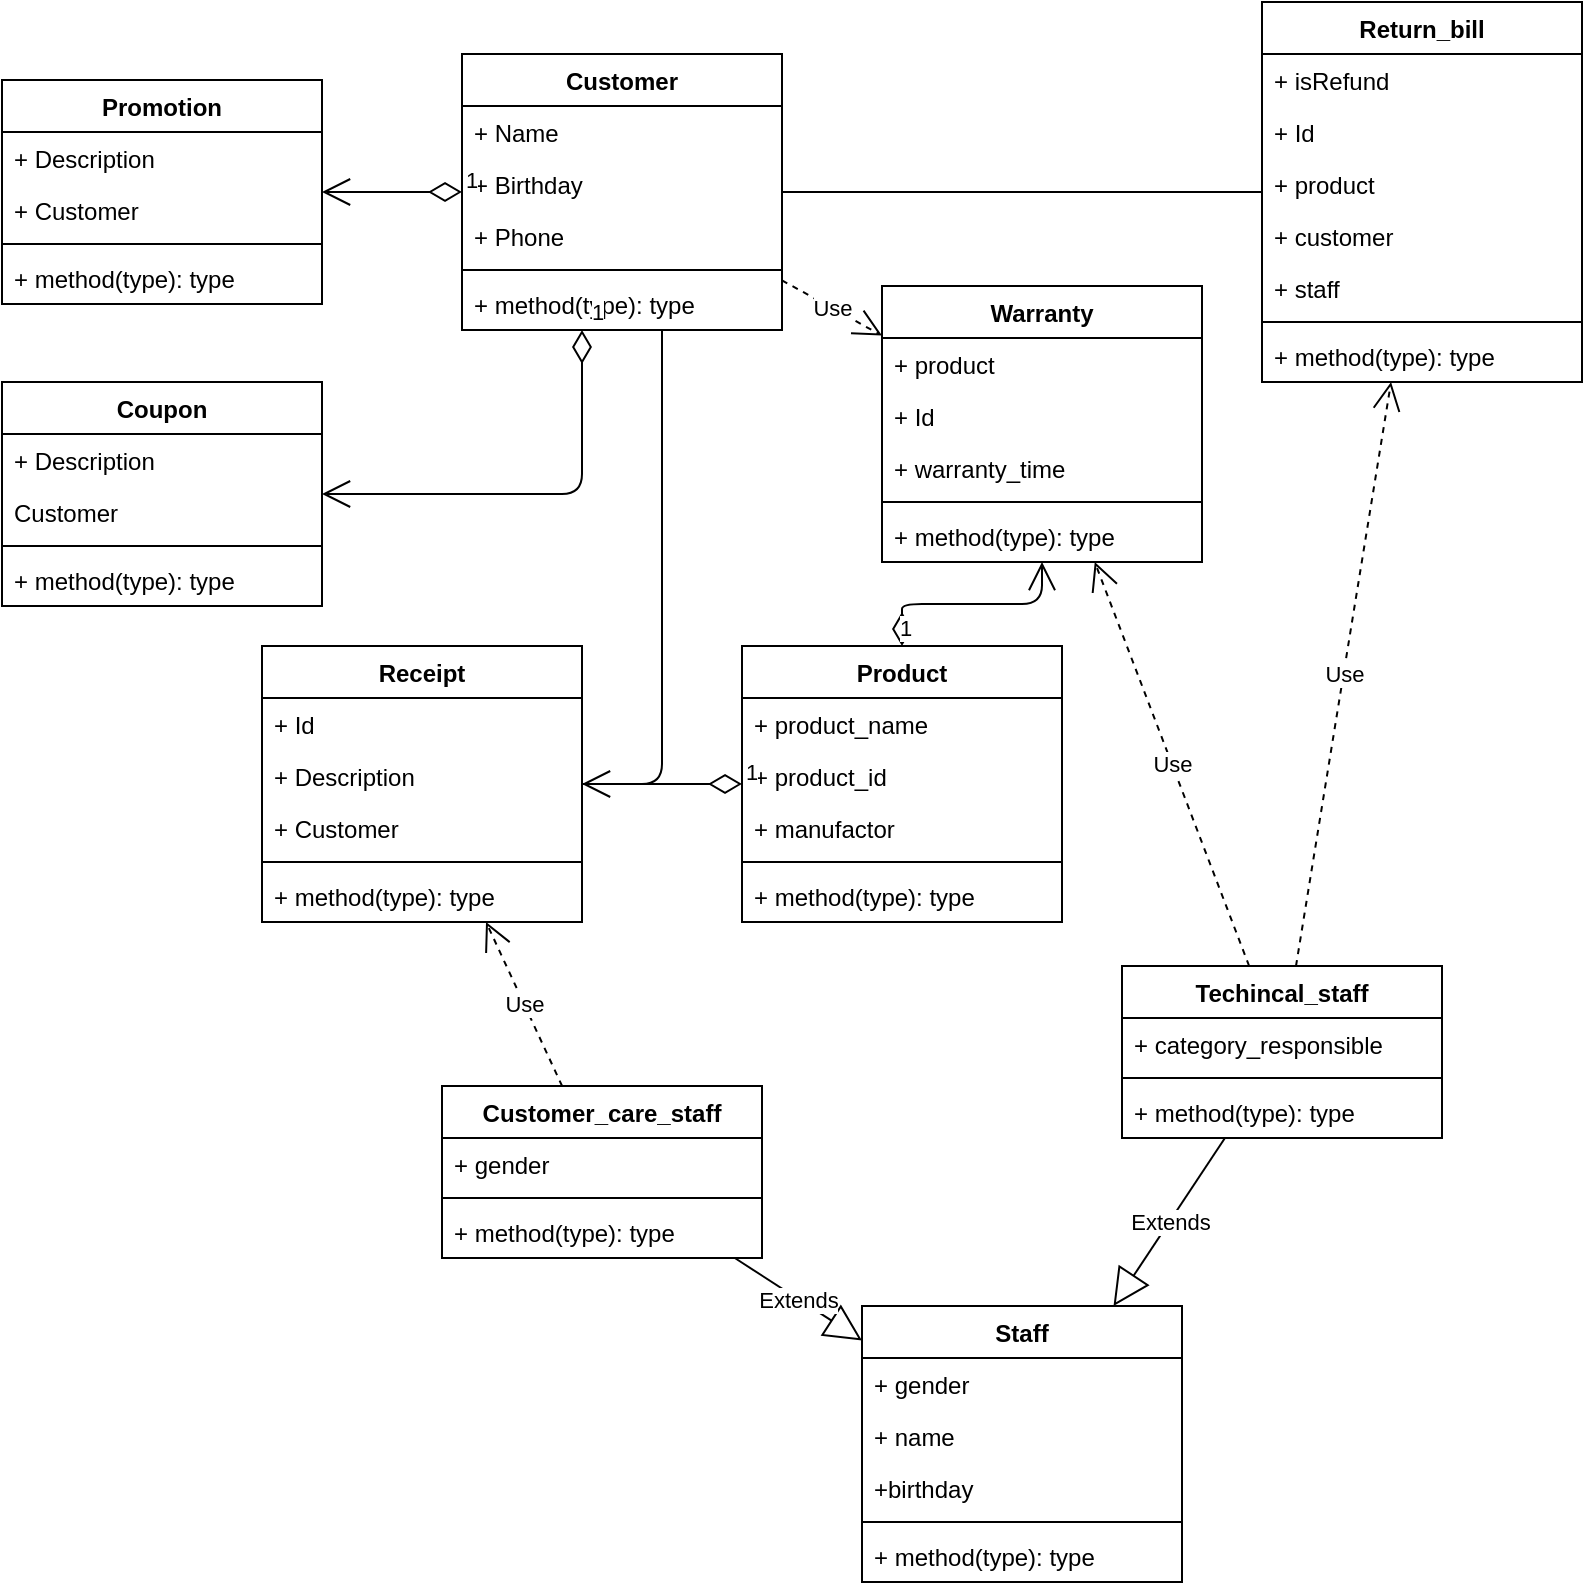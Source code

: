 <mxfile version="14.6.13" type="device"><diagram id="C5RBs43oDa-KdzZeNtuy" name="Page-1"><mxGraphModel dx="1426" dy="852" grid="1" gridSize="10" guides="1" tooltips="1" connect="1" arrows="1" fold="1" page="1" pageScale="1" pageWidth="827" pageHeight="1169" math="0" shadow="0"><root><mxCell id="WIyWlLk6GJQsqaUBKTNV-0"/><mxCell id="WIyWlLk6GJQsqaUBKTNV-1" parent="WIyWlLk6GJQsqaUBKTNV-0"/><mxCell id="RPbYR1wQDwI6ZsLuyft0-0" value="Receipt" style="swimlane;fontStyle=1;align=center;verticalAlign=top;childLayout=stackLayout;horizontal=1;startSize=26;horizontalStack=0;resizeParent=1;resizeParentMax=0;resizeLast=0;collapsible=1;marginBottom=0;" parent="WIyWlLk6GJQsqaUBKTNV-1" vertex="1"><mxGeometry x="140" y="330" width="160" height="138" as="geometry"/></mxCell><mxCell id="RPbYR1wQDwI6ZsLuyft0-1" value="+ Id" style="text;strokeColor=none;fillColor=none;align=left;verticalAlign=top;spacingLeft=4;spacingRight=4;overflow=hidden;rotatable=0;points=[[0,0.5],[1,0.5]];portConstraint=eastwest;" parent="RPbYR1wQDwI6ZsLuyft0-0" vertex="1"><mxGeometry y="26" width="160" height="26" as="geometry"/></mxCell><mxCell id="RPbYR1wQDwI6ZsLuyft0-4" value="+ Description" style="text;strokeColor=none;fillColor=none;align=left;verticalAlign=top;spacingLeft=4;spacingRight=4;overflow=hidden;rotatable=0;points=[[0,0.5],[1,0.5]];portConstraint=eastwest;" parent="RPbYR1wQDwI6ZsLuyft0-0" vertex="1"><mxGeometry y="52" width="160" height="26" as="geometry"/></mxCell><mxCell id="RPbYR1wQDwI6ZsLuyft0-5" value="+ Customer" style="text;strokeColor=none;fillColor=none;align=left;verticalAlign=top;spacingLeft=4;spacingRight=4;overflow=hidden;rotatable=0;points=[[0,0.5],[1,0.5]];portConstraint=eastwest;" parent="RPbYR1wQDwI6ZsLuyft0-0" vertex="1"><mxGeometry y="78" width="160" height="26" as="geometry"/></mxCell><mxCell id="RPbYR1wQDwI6ZsLuyft0-2" value="" style="line;strokeWidth=1;fillColor=none;align=left;verticalAlign=middle;spacingTop=-1;spacingLeft=3;spacingRight=3;rotatable=0;labelPosition=right;points=[];portConstraint=eastwest;" parent="RPbYR1wQDwI6ZsLuyft0-0" vertex="1"><mxGeometry y="104" width="160" height="8" as="geometry"/></mxCell><mxCell id="RPbYR1wQDwI6ZsLuyft0-3" value="+ method(type): type" style="text;strokeColor=none;fillColor=none;align=left;verticalAlign=top;spacingLeft=4;spacingRight=4;overflow=hidden;rotatable=0;points=[[0,0.5],[1,0.5]];portConstraint=eastwest;" parent="RPbYR1wQDwI6ZsLuyft0-0" vertex="1"><mxGeometry y="112" width="160" height="26" as="geometry"/></mxCell><mxCell id="RPbYR1wQDwI6ZsLuyft0-6" value="Customer" style="swimlane;fontStyle=1;align=center;verticalAlign=top;childLayout=stackLayout;horizontal=1;startSize=26;horizontalStack=0;resizeParent=1;resizeParentMax=0;resizeLast=0;collapsible=1;marginBottom=0;" parent="WIyWlLk6GJQsqaUBKTNV-1" vertex="1"><mxGeometry x="240" y="34" width="160" height="138" as="geometry"/></mxCell><mxCell id="RPbYR1wQDwI6ZsLuyft0-7" value="+ Name" style="text;strokeColor=none;fillColor=none;align=left;verticalAlign=top;spacingLeft=4;spacingRight=4;overflow=hidden;rotatable=0;points=[[0,0.5],[1,0.5]];portConstraint=eastwest;" parent="RPbYR1wQDwI6ZsLuyft0-6" vertex="1"><mxGeometry y="26" width="160" height="26" as="geometry"/></mxCell><mxCell id="RPbYR1wQDwI6ZsLuyft0-10" value="+ Birthday" style="text;strokeColor=none;fillColor=none;align=left;verticalAlign=top;spacingLeft=4;spacingRight=4;overflow=hidden;rotatable=0;points=[[0,0.5],[1,0.5]];portConstraint=eastwest;" parent="RPbYR1wQDwI6ZsLuyft0-6" vertex="1"><mxGeometry y="52" width="160" height="26" as="geometry"/></mxCell><mxCell id="RPbYR1wQDwI6ZsLuyft0-11" value="+ Phone" style="text;strokeColor=none;fillColor=none;align=left;verticalAlign=top;spacingLeft=4;spacingRight=4;overflow=hidden;rotatable=0;points=[[0,0.5],[1,0.5]];portConstraint=eastwest;" parent="RPbYR1wQDwI6ZsLuyft0-6" vertex="1"><mxGeometry y="78" width="160" height="26" as="geometry"/></mxCell><mxCell id="RPbYR1wQDwI6ZsLuyft0-8" value="" style="line;strokeWidth=1;fillColor=none;align=left;verticalAlign=middle;spacingTop=-1;spacingLeft=3;spacingRight=3;rotatable=0;labelPosition=right;points=[];portConstraint=eastwest;" parent="RPbYR1wQDwI6ZsLuyft0-6" vertex="1"><mxGeometry y="104" width="160" height="8" as="geometry"/></mxCell><mxCell id="RPbYR1wQDwI6ZsLuyft0-9" value="+ method(type): type" style="text;strokeColor=none;fillColor=none;align=left;verticalAlign=top;spacingLeft=4;spacingRight=4;overflow=hidden;rotatable=0;points=[[0,0.5],[1,0.5]];portConstraint=eastwest;" parent="RPbYR1wQDwI6ZsLuyft0-6" vertex="1"><mxGeometry y="112" width="160" height="26" as="geometry"/></mxCell><mxCell id="RPbYR1wQDwI6ZsLuyft0-12" value="" style="endArrow=none;html=1;edgeStyle=orthogonalEdgeStyle;" parent="WIyWlLk6GJQsqaUBKTNV-1" source="RPbYR1wQDwI6ZsLuyft0-0" target="RPbYR1wQDwI6ZsLuyft0-6" edge="1"><mxGeometry relative="1" as="geometry"><mxPoint x="330" y="350" as="sourcePoint"/><mxPoint x="490" y="350" as="targetPoint"/><Array as="points"><mxPoint x="340" y="399"/></Array></mxGeometry></mxCell><mxCell id="RPbYR1wQDwI6ZsLuyft0-15" value="Product" style="swimlane;fontStyle=1;align=center;verticalAlign=top;childLayout=stackLayout;horizontal=1;startSize=26;horizontalStack=0;resizeParent=1;resizeParentMax=0;resizeLast=0;collapsible=1;marginBottom=0;" parent="WIyWlLk6GJQsqaUBKTNV-1" vertex="1"><mxGeometry x="380" y="330" width="160" height="138" as="geometry"/></mxCell><mxCell id="RPbYR1wQDwI6ZsLuyft0-16" value="+ product_name" style="text;strokeColor=none;fillColor=none;align=left;verticalAlign=top;spacingLeft=4;spacingRight=4;overflow=hidden;rotatable=0;points=[[0,0.5],[1,0.5]];portConstraint=eastwest;" parent="RPbYR1wQDwI6ZsLuyft0-15" vertex="1"><mxGeometry y="26" width="160" height="26" as="geometry"/></mxCell><mxCell id="RPbYR1wQDwI6ZsLuyft0-19" value="+ product_id" style="text;strokeColor=none;fillColor=none;align=left;verticalAlign=top;spacingLeft=4;spacingRight=4;overflow=hidden;rotatable=0;points=[[0,0.5],[1,0.5]];portConstraint=eastwest;" parent="RPbYR1wQDwI6ZsLuyft0-15" vertex="1"><mxGeometry y="52" width="160" height="26" as="geometry"/></mxCell><mxCell id="RPbYR1wQDwI6ZsLuyft0-20" value="+ manufactor" style="text;strokeColor=none;fillColor=none;align=left;verticalAlign=top;spacingLeft=4;spacingRight=4;overflow=hidden;rotatable=0;points=[[0,0.5],[1,0.5]];portConstraint=eastwest;" parent="RPbYR1wQDwI6ZsLuyft0-15" vertex="1"><mxGeometry y="78" width="160" height="26" as="geometry"/></mxCell><mxCell id="RPbYR1wQDwI6ZsLuyft0-17" value="" style="line;strokeWidth=1;fillColor=none;align=left;verticalAlign=middle;spacingTop=-1;spacingLeft=3;spacingRight=3;rotatable=0;labelPosition=right;points=[];portConstraint=eastwest;" parent="RPbYR1wQDwI6ZsLuyft0-15" vertex="1"><mxGeometry y="104" width="160" height="8" as="geometry"/></mxCell><mxCell id="RPbYR1wQDwI6ZsLuyft0-18" value="+ method(type): type" style="text;strokeColor=none;fillColor=none;align=left;verticalAlign=top;spacingLeft=4;spacingRight=4;overflow=hidden;rotatable=0;points=[[0,0.5],[1,0.5]];portConstraint=eastwest;" parent="RPbYR1wQDwI6ZsLuyft0-15" vertex="1"><mxGeometry y="112" width="160" height="26" as="geometry"/></mxCell><mxCell id="RPbYR1wQDwI6ZsLuyft0-21" value="1" style="endArrow=open;html=1;endSize=12;startArrow=diamondThin;startSize=14;startFill=0;edgeStyle=orthogonalEdgeStyle;align=left;verticalAlign=bottom;" parent="WIyWlLk6GJQsqaUBKTNV-1" source="RPbYR1wQDwI6ZsLuyft0-15" target="RPbYR1wQDwI6ZsLuyft0-0" edge="1"><mxGeometry x="-1" y="3" relative="1" as="geometry"><mxPoint x="330" y="350" as="sourcePoint"/><mxPoint x="490" y="350" as="targetPoint"/></mxGeometry></mxCell><mxCell id="RPbYR1wQDwI6ZsLuyft0-22" value="Warranty" style="swimlane;fontStyle=1;align=center;verticalAlign=top;childLayout=stackLayout;horizontal=1;startSize=26;horizontalStack=0;resizeParent=1;resizeParentMax=0;resizeLast=0;collapsible=1;marginBottom=0;" parent="WIyWlLk6GJQsqaUBKTNV-1" vertex="1"><mxGeometry x="450" y="150" width="160" height="138" as="geometry"/></mxCell><mxCell id="RPbYR1wQDwI6ZsLuyft0-23" value="+ product" style="text;strokeColor=none;fillColor=none;align=left;verticalAlign=top;spacingLeft=4;spacingRight=4;overflow=hidden;rotatable=0;points=[[0,0.5],[1,0.5]];portConstraint=eastwest;" parent="RPbYR1wQDwI6ZsLuyft0-22" vertex="1"><mxGeometry y="26" width="160" height="26" as="geometry"/></mxCell><mxCell id="RPbYR1wQDwI6ZsLuyft0-60" value="+ Id" style="text;strokeColor=none;fillColor=none;align=left;verticalAlign=top;spacingLeft=4;spacingRight=4;overflow=hidden;rotatable=0;points=[[0,0.5],[1,0.5]];portConstraint=eastwest;" parent="RPbYR1wQDwI6ZsLuyft0-22" vertex="1"><mxGeometry y="52" width="160" height="26" as="geometry"/></mxCell><mxCell id="RPbYR1wQDwI6ZsLuyft0-26" value="+ warranty_time" style="text;strokeColor=none;fillColor=none;align=left;verticalAlign=top;spacingLeft=4;spacingRight=4;overflow=hidden;rotatable=0;points=[[0,0.5],[1,0.5]];portConstraint=eastwest;" parent="RPbYR1wQDwI6ZsLuyft0-22" vertex="1"><mxGeometry y="78" width="160" height="26" as="geometry"/></mxCell><mxCell id="RPbYR1wQDwI6ZsLuyft0-24" value="" style="line;strokeWidth=1;fillColor=none;align=left;verticalAlign=middle;spacingTop=-1;spacingLeft=3;spacingRight=3;rotatable=0;labelPosition=right;points=[];portConstraint=eastwest;" parent="RPbYR1wQDwI6ZsLuyft0-22" vertex="1"><mxGeometry y="104" width="160" height="8" as="geometry"/></mxCell><mxCell id="RPbYR1wQDwI6ZsLuyft0-25" value="+ method(type): type" style="text;strokeColor=none;fillColor=none;align=left;verticalAlign=top;spacingLeft=4;spacingRight=4;overflow=hidden;rotatable=0;points=[[0,0.5],[1,0.5]];portConstraint=eastwest;" parent="RPbYR1wQDwI6ZsLuyft0-22" vertex="1"><mxGeometry y="112" width="160" height="26" as="geometry"/></mxCell><mxCell id="RPbYR1wQDwI6ZsLuyft0-27" value="1" style="endArrow=open;html=1;endSize=12;startArrow=diamondThin;startSize=14;startFill=0;edgeStyle=orthogonalEdgeStyle;align=left;verticalAlign=bottom;" parent="WIyWlLk6GJQsqaUBKTNV-1" source="RPbYR1wQDwI6ZsLuyft0-15" target="RPbYR1wQDwI6ZsLuyft0-22" edge="1"><mxGeometry x="-1" y="3" relative="1" as="geometry"><mxPoint x="330" y="350" as="sourcePoint"/><mxPoint x="490" y="350" as="targetPoint"/></mxGeometry></mxCell><mxCell id="RPbYR1wQDwI6ZsLuyft0-28" value="Use" style="endArrow=open;endSize=12;dashed=1;html=1;" parent="WIyWlLk6GJQsqaUBKTNV-1" source="RPbYR1wQDwI6ZsLuyft0-6" target="RPbYR1wQDwI6ZsLuyft0-22" edge="1"><mxGeometry width="160" relative="1" as="geometry"><mxPoint x="330" y="350" as="sourcePoint"/><mxPoint x="490" y="350" as="targetPoint"/></mxGeometry></mxCell><mxCell id="RPbYR1wQDwI6ZsLuyft0-29" value="Customer_care_staff" style="swimlane;fontStyle=1;align=center;verticalAlign=top;childLayout=stackLayout;horizontal=1;startSize=26;horizontalStack=0;resizeParent=1;resizeParentMax=0;resizeLast=0;collapsible=1;marginBottom=0;" parent="WIyWlLk6GJQsqaUBKTNV-1" vertex="1"><mxGeometry x="230" y="550" width="160" height="86" as="geometry"/></mxCell><mxCell id="RPbYR1wQDwI6ZsLuyft0-51" value="+ gender" style="text;strokeColor=none;fillColor=none;align=left;verticalAlign=top;spacingLeft=4;spacingRight=4;overflow=hidden;rotatable=0;points=[[0,0.5],[1,0.5]];portConstraint=eastwest;" parent="RPbYR1wQDwI6ZsLuyft0-29" vertex="1"><mxGeometry y="26" width="160" height="26" as="geometry"/></mxCell><mxCell id="RPbYR1wQDwI6ZsLuyft0-31" value="" style="line;strokeWidth=1;fillColor=none;align=left;verticalAlign=middle;spacingTop=-1;spacingLeft=3;spacingRight=3;rotatable=0;labelPosition=right;points=[];portConstraint=eastwest;" parent="RPbYR1wQDwI6ZsLuyft0-29" vertex="1"><mxGeometry y="52" width="160" height="8" as="geometry"/></mxCell><mxCell id="RPbYR1wQDwI6ZsLuyft0-32" value="+ method(type): type" style="text;strokeColor=none;fillColor=none;align=left;verticalAlign=top;spacingLeft=4;spacingRight=4;overflow=hidden;rotatable=0;points=[[0,0.5],[1,0.5]];portConstraint=eastwest;" parent="RPbYR1wQDwI6ZsLuyft0-29" vertex="1"><mxGeometry y="60" width="160" height="26" as="geometry"/></mxCell><mxCell id="RPbYR1wQDwI6ZsLuyft0-33" value="Techincal_staff" style="swimlane;fontStyle=1;align=center;verticalAlign=top;childLayout=stackLayout;horizontal=1;startSize=26;horizontalStack=0;resizeParent=1;resizeParentMax=0;resizeLast=0;collapsible=1;marginBottom=0;" parent="WIyWlLk6GJQsqaUBKTNV-1" vertex="1"><mxGeometry x="570" y="490" width="160" height="86" as="geometry"/></mxCell><mxCell id="RPbYR1wQDwI6ZsLuyft0-34" value="+ category_responsible" style="text;strokeColor=none;fillColor=none;align=left;verticalAlign=top;spacingLeft=4;spacingRight=4;overflow=hidden;rotatable=0;points=[[0,0.5],[1,0.5]];portConstraint=eastwest;" parent="RPbYR1wQDwI6ZsLuyft0-33" vertex="1"><mxGeometry y="26" width="160" height="26" as="geometry"/></mxCell><mxCell id="RPbYR1wQDwI6ZsLuyft0-35" value="" style="line;strokeWidth=1;fillColor=none;align=left;verticalAlign=middle;spacingTop=-1;spacingLeft=3;spacingRight=3;rotatable=0;labelPosition=right;points=[];portConstraint=eastwest;" parent="RPbYR1wQDwI6ZsLuyft0-33" vertex="1"><mxGeometry y="52" width="160" height="8" as="geometry"/></mxCell><mxCell id="RPbYR1wQDwI6ZsLuyft0-36" value="+ method(type): type" style="text;strokeColor=none;fillColor=none;align=left;verticalAlign=top;spacingLeft=4;spacingRight=4;overflow=hidden;rotatable=0;points=[[0,0.5],[1,0.5]];portConstraint=eastwest;" parent="RPbYR1wQDwI6ZsLuyft0-33" vertex="1"><mxGeometry y="60" width="160" height="26" as="geometry"/></mxCell><mxCell id="RPbYR1wQDwI6ZsLuyft0-37" value="Return_bill" style="swimlane;fontStyle=1;align=center;verticalAlign=top;childLayout=stackLayout;horizontal=1;startSize=26;horizontalStack=0;resizeParent=1;resizeParentMax=0;resizeLast=0;collapsible=1;marginBottom=0;" parent="WIyWlLk6GJQsqaUBKTNV-1" vertex="1"><mxGeometry x="640" y="8" width="160" height="190" as="geometry"/></mxCell><mxCell id="RPbYR1wQDwI6ZsLuyft0-38" value="+ isRefund" style="text;strokeColor=none;fillColor=none;align=left;verticalAlign=top;spacingLeft=4;spacingRight=4;overflow=hidden;rotatable=0;points=[[0,0.5],[1,0.5]];portConstraint=eastwest;" parent="RPbYR1wQDwI6ZsLuyft0-37" vertex="1"><mxGeometry y="26" width="160" height="26" as="geometry"/></mxCell><mxCell id="RPbYR1wQDwI6ZsLuyft0-61" value="+ Id" style="text;strokeColor=none;fillColor=none;align=left;verticalAlign=top;spacingLeft=4;spacingRight=4;overflow=hidden;rotatable=0;points=[[0,0.5],[1,0.5]];portConstraint=eastwest;" parent="RPbYR1wQDwI6ZsLuyft0-37" vertex="1"><mxGeometry y="52" width="160" height="26" as="geometry"/></mxCell><mxCell id="RPbYR1wQDwI6ZsLuyft0-41" value="+ product" style="text;strokeColor=none;fillColor=none;align=left;verticalAlign=top;spacingLeft=4;spacingRight=4;overflow=hidden;rotatable=0;points=[[0,0.5],[1,0.5]];portConstraint=eastwest;" parent="RPbYR1wQDwI6ZsLuyft0-37" vertex="1"><mxGeometry y="78" width="160" height="26" as="geometry"/></mxCell><mxCell id="RPbYR1wQDwI6ZsLuyft0-42" value="+ customer" style="text;strokeColor=none;fillColor=none;align=left;verticalAlign=top;spacingLeft=4;spacingRight=4;overflow=hidden;rotatable=0;points=[[0,0.5],[1,0.5]];portConstraint=eastwest;" parent="RPbYR1wQDwI6ZsLuyft0-37" vertex="1"><mxGeometry y="104" width="160" height="26" as="geometry"/></mxCell><mxCell id="RPbYR1wQDwI6ZsLuyft0-43" value="+ staff" style="text;strokeColor=none;fillColor=none;align=left;verticalAlign=top;spacingLeft=4;spacingRight=4;overflow=hidden;rotatable=0;points=[[0,0.5],[1,0.5]];portConstraint=eastwest;" parent="RPbYR1wQDwI6ZsLuyft0-37" vertex="1"><mxGeometry y="130" width="160" height="26" as="geometry"/></mxCell><mxCell id="RPbYR1wQDwI6ZsLuyft0-39" value="" style="line;strokeWidth=1;fillColor=none;align=left;verticalAlign=middle;spacingTop=-1;spacingLeft=3;spacingRight=3;rotatable=0;labelPosition=right;points=[];portConstraint=eastwest;" parent="RPbYR1wQDwI6ZsLuyft0-37" vertex="1"><mxGeometry y="156" width="160" height="8" as="geometry"/></mxCell><mxCell id="RPbYR1wQDwI6ZsLuyft0-40" value="+ method(type): type" style="text;strokeColor=none;fillColor=none;align=left;verticalAlign=top;spacingLeft=4;spacingRight=4;overflow=hidden;rotatable=0;points=[[0,0.5],[1,0.5]];portConstraint=eastwest;" parent="RPbYR1wQDwI6ZsLuyft0-37" vertex="1"><mxGeometry y="164" width="160" height="26" as="geometry"/></mxCell><mxCell id="RPbYR1wQDwI6ZsLuyft0-44" value="" style="endArrow=none;html=1;edgeStyle=orthogonalEdgeStyle;" parent="WIyWlLk6GJQsqaUBKTNV-1" source="RPbYR1wQDwI6ZsLuyft0-6" target="RPbYR1wQDwI6ZsLuyft0-37" edge="1"><mxGeometry relative="1" as="geometry"><mxPoint x="330" y="410" as="sourcePoint"/><mxPoint x="490" y="410" as="targetPoint"/></mxGeometry></mxCell><mxCell id="RPbYR1wQDwI6ZsLuyft0-47" value="Use" style="endArrow=open;endSize=12;dashed=1;html=1;" parent="WIyWlLk6GJQsqaUBKTNV-1" source="RPbYR1wQDwI6ZsLuyft0-33" target="RPbYR1wQDwI6ZsLuyft0-22" edge="1"><mxGeometry width="160" relative="1" as="geometry"><mxPoint x="570" y="390" as="sourcePoint"/><mxPoint x="730" y="390" as="targetPoint"/></mxGeometry></mxCell><mxCell id="RPbYR1wQDwI6ZsLuyft0-48" value="Use" style="endArrow=open;endSize=12;dashed=1;html=1;" parent="WIyWlLk6GJQsqaUBKTNV-1" source="RPbYR1wQDwI6ZsLuyft0-33" target="RPbYR1wQDwI6ZsLuyft0-37" edge="1"><mxGeometry width="160" relative="1" as="geometry"><mxPoint x="570" y="390" as="sourcePoint"/><mxPoint x="730" y="390" as="targetPoint"/></mxGeometry></mxCell><mxCell id="RPbYR1wQDwI6ZsLuyft0-49" value="Use" style="endArrow=open;endSize=12;dashed=1;html=1;" parent="WIyWlLk6GJQsqaUBKTNV-1" source="RPbYR1wQDwI6ZsLuyft0-29" target="RPbYR1wQDwI6ZsLuyft0-0" edge="1"><mxGeometry width="160" relative="1" as="geometry"><mxPoint x="570" y="390" as="sourcePoint"/><mxPoint x="730" y="390" as="targetPoint"/></mxGeometry></mxCell><mxCell id="RPbYR1wQDwI6ZsLuyft0-52" value="Staff" style="swimlane;fontStyle=1;align=center;verticalAlign=top;childLayout=stackLayout;horizontal=1;startSize=26;horizontalStack=0;resizeParent=1;resizeParentMax=0;resizeLast=0;collapsible=1;marginBottom=0;" parent="WIyWlLk6GJQsqaUBKTNV-1" vertex="1"><mxGeometry x="440" y="660" width="160" height="138" as="geometry"/></mxCell><mxCell id="RPbYR1wQDwI6ZsLuyft0-53" value="+ gender" style="text;strokeColor=none;fillColor=none;align=left;verticalAlign=top;spacingLeft=4;spacingRight=4;overflow=hidden;rotatable=0;points=[[0,0.5],[1,0.5]];portConstraint=eastwest;" parent="RPbYR1wQDwI6ZsLuyft0-52" vertex="1"><mxGeometry y="26" width="160" height="26" as="geometry"/></mxCell><mxCell id="RPbYR1wQDwI6ZsLuyft0-58" value="+ name" style="text;strokeColor=none;fillColor=none;align=left;verticalAlign=top;spacingLeft=4;spacingRight=4;overflow=hidden;rotatable=0;points=[[0,0.5],[1,0.5]];portConstraint=eastwest;" parent="RPbYR1wQDwI6ZsLuyft0-52" vertex="1"><mxGeometry y="52" width="160" height="26" as="geometry"/></mxCell><mxCell id="RPbYR1wQDwI6ZsLuyft0-59" value="+birthday" style="text;strokeColor=none;fillColor=none;align=left;verticalAlign=top;spacingLeft=4;spacingRight=4;overflow=hidden;rotatable=0;points=[[0,0.5],[1,0.5]];portConstraint=eastwest;" parent="RPbYR1wQDwI6ZsLuyft0-52" vertex="1"><mxGeometry y="78" width="160" height="26" as="geometry"/></mxCell><mxCell id="RPbYR1wQDwI6ZsLuyft0-54" value="" style="line;strokeWidth=1;fillColor=none;align=left;verticalAlign=middle;spacingTop=-1;spacingLeft=3;spacingRight=3;rotatable=0;labelPosition=right;points=[];portConstraint=eastwest;" parent="RPbYR1wQDwI6ZsLuyft0-52" vertex="1"><mxGeometry y="104" width="160" height="8" as="geometry"/></mxCell><mxCell id="RPbYR1wQDwI6ZsLuyft0-55" value="+ method(type): type" style="text;strokeColor=none;fillColor=none;align=left;verticalAlign=top;spacingLeft=4;spacingRight=4;overflow=hidden;rotatable=0;points=[[0,0.5],[1,0.5]];portConstraint=eastwest;" parent="RPbYR1wQDwI6ZsLuyft0-52" vertex="1"><mxGeometry y="112" width="160" height="26" as="geometry"/></mxCell><mxCell id="RPbYR1wQDwI6ZsLuyft0-56" value="Extends" style="endArrow=block;endSize=16;endFill=0;html=1;" parent="WIyWlLk6GJQsqaUBKTNV-1" source="RPbYR1wQDwI6ZsLuyft0-29" target="RPbYR1wQDwI6ZsLuyft0-52" edge="1"><mxGeometry width="160" relative="1" as="geometry"><mxPoint x="540" y="690" as="sourcePoint"/><mxPoint x="700" y="690" as="targetPoint"/></mxGeometry></mxCell><mxCell id="RPbYR1wQDwI6ZsLuyft0-57" value="Extends" style="endArrow=block;endSize=16;endFill=0;html=1;" parent="WIyWlLk6GJQsqaUBKTNV-1" source="RPbYR1wQDwI6ZsLuyft0-33" target="RPbYR1wQDwI6ZsLuyft0-52" edge="1"><mxGeometry width="160" relative="1" as="geometry"><mxPoint x="540" y="690" as="sourcePoint"/><mxPoint x="700" y="690" as="targetPoint"/></mxGeometry></mxCell><mxCell id="fUGRtwWb9dyicC5rewi4-0" value="Promotion" style="swimlane;fontStyle=1;align=center;verticalAlign=top;childLayout=stackLayout;horizontal=1;startSize=26;horizontalStack=0;resizeParent=1;resizeParentMax=0;resizeLast=0;collapsible=1;marginBottom=0;" vertex="1" parent="WIyWlLk6GJQsqaUBKTNV-1"><mxGeometry x="10" y="47" width="160" height="112" as="geometry"/></mxCell><mxCell id="fUGRtwWb9dyicC5rewi4-1" value="+ Description" style="text;strokeColor=none;fillColor=none;align=left;verticalAlign=top;spacingLeft=4;spacingRight=4;overflow=hidden;rotatable=0;points=[[0,0.5],[1,0.5]];portConstraint=eastwest;" vertex="1" parent="fUGRtwWb9dyicC5rewi4-0"><mxGeometry y="26" width="160" height="26" as="geometry"/></mxCell><mxCell id="fUGRtwWb9dyicC5rewi4-4" value="+ Customer" style="text;strokeColor=none;fillColor=none;align=left;verticalAlign=top;spacingLeft=4;spacingRight=4;overflow=hidden;rotatable=0;points=[[0,0.5],[1,0.5]];portConstraint=eastwest;" vertex="1" parent="fUGRtwWb9dyicC5rewi4-0"><mxGeometry y="52" width="160" height="26" as="geometry"/></mxCell><mxCell id="fUGRtwWb9dyicC5rewi4-2" value="" style="line;strokeWidth=1;fillColor=none;align=left;verticalAlign=middle;spacingTop=-1;spacingLeft=3;spacingRight=3;rotatable=0;labelPosition=right;points=[];portConstraint=eastwest;" vertex="1" parent="fUGRtwWb9dyicC5rewi4-0"><mxGeometry y="78" width="160" height="8" as="geometry"/></mxCell><mxCell id="fUGRtwWb9dyicC5rewi4-3" value="+ method(type): type" style="text;strokeColor=none;fillColor=none;align=left;verticalAlign=top;spacingLeft=4;spacingRight=4;overflow=hidden;rotatable=0;points=[[0,0.5],[1,0.5]];portConstraint=eastwest;" vertex="1" parent="fUGRtwWb9dyicC5rewi4-0"><mxGeometry y="86" width="160" height="26" as="geometry"/></mxCell><mxCell id="fUGRtwWb9dyicC5rewi4-6" value="1" style="endArrow=open;html=1;endSize=12;startArrow=diamondThin;startSize=14;startFill=0;edgeStyle=orthogonalEdgeStyle;align=left;verticalAlign=bottom;" edge="1" parent="WIyWlLk6GJQsqaUBKTNV-1" source="RPbYR1wQDwI6ZsLuyft0-6" target="fUGRtwWb9dyicC5rewi4-0"><mxGeometry x="-1" y="3" relative="1" as="geometry"><mxPoint x="570" y="430" as="sourcePoint"/><mxPoint x="730" y="430" as="targetPoint"/></mxGeometry></mxCell><mxCell id="fUGRtwWb9dyicC5rewi4-7" value="Coupon" style="swimlane;fontStyle=1;align=center;verticalAlign=top;childLayout=stackLayout;horizontal=1;startSize=26;horizontalStack=0;resizeParent=1;resizeParentMax=0;resizeLast=0;collapsible=1;marginBottom=0;" vertex="1" parent="WIyWlLk6GJQsqaUBKTNV-1"><mxGeometry x="10" y="198" width="160" height="112" as="geometry"/></mxCell><mxCell id="fUGRtwWb9dyicC5rewi4-8" value="+ Description" style="text;strokeColor=none;fillColor=none;align=left;verticalAlign=top;spacingLeft=4;spacingRight=4;overflow=hidden;rotatable=0;points=[[0,0.5],[1,0.5]];portConstraint=eastwest;" vertex="1" parent="fUGRtwWb9dyicC5rewi4-7"><mxGeometry y="26" width="160" height="26" as="geometry"/></mxCell><mxCell id="fUGRtwWb9dyicC5rewi4-11" value="Customer" style="text;strokeColor=none;fillColor=none;align=left;verticalAlign=top;spacingLeft=4;spacingRight=4;overflow=hidden;rotatable=0;points=[[0,0.5],[1,0.5]];portConstraint=eastwest;" vertex="1" parent="fUGRtwWb9dyicC5rewi4-7"><mxGeometry y="52" width="160" height="26" as="geometry"/></mxCell><mxCell id="fUGRtwWb9dyicC5rewi4-9" value="" style="line;strokeWidth=1;fillColor=none;align=left;verticalAlign=middle;spacingTop=-1;spacingLeft=3;spacingRight=3;rotatable=0;labelPosition=right;points=[];portConstraint=eastwest;" vertex="1" parent="fUGRtwWb9dyicC5rewi4-7"><mxGeometry y="78" width="160" height="8" as="geometry"/></mxCell><mxCell id="fUGRtwWb9dyicC5rewi4-10" value="+ method(type): type" style="text;strokeColor=none;fillColor=none;align=left;verticalAlign=top;spacingLeft=4;spacingRight=4;overflow=hidden;rotatable=0;points=[[0,0.5],[1,0.5]];portConstraint=eastwest;" vertex="1" parent="fUGRtwWb9dyicC5rewi4-7"><mxGeometry y="86" width="160" height="26" as="geometry"/></mxCell><mxCell id="fUGRtwWb9dyicC5rewi4-12" value="1" style="endArrow=open;html=1;endSize=12;startArrow=diamondThin;startSize=14;startFill=0;edgeStyle=orthogonalEdgeStyle;align=left;verticalAlign=bottom;" edge="1" parent="WIyWlLk6GJQsqaUBKTNV-1" source="RPbYR1wQDwI6ZsLuyft0-6" target="fUGRtwWb9dyicC5rewi4-7"><mxGeometry x="-1" y="3" relative="1" as="geometry"><mxPoint x="570" y="430" as="sourcePoint"/><mxPoint x="730" y="430" as="targetPoint"/><Array as="points"><mxPoint x="300" y="254"/></Array></mxGeometry></mxCell></root></mxGraphModel></diagram></mxfile>